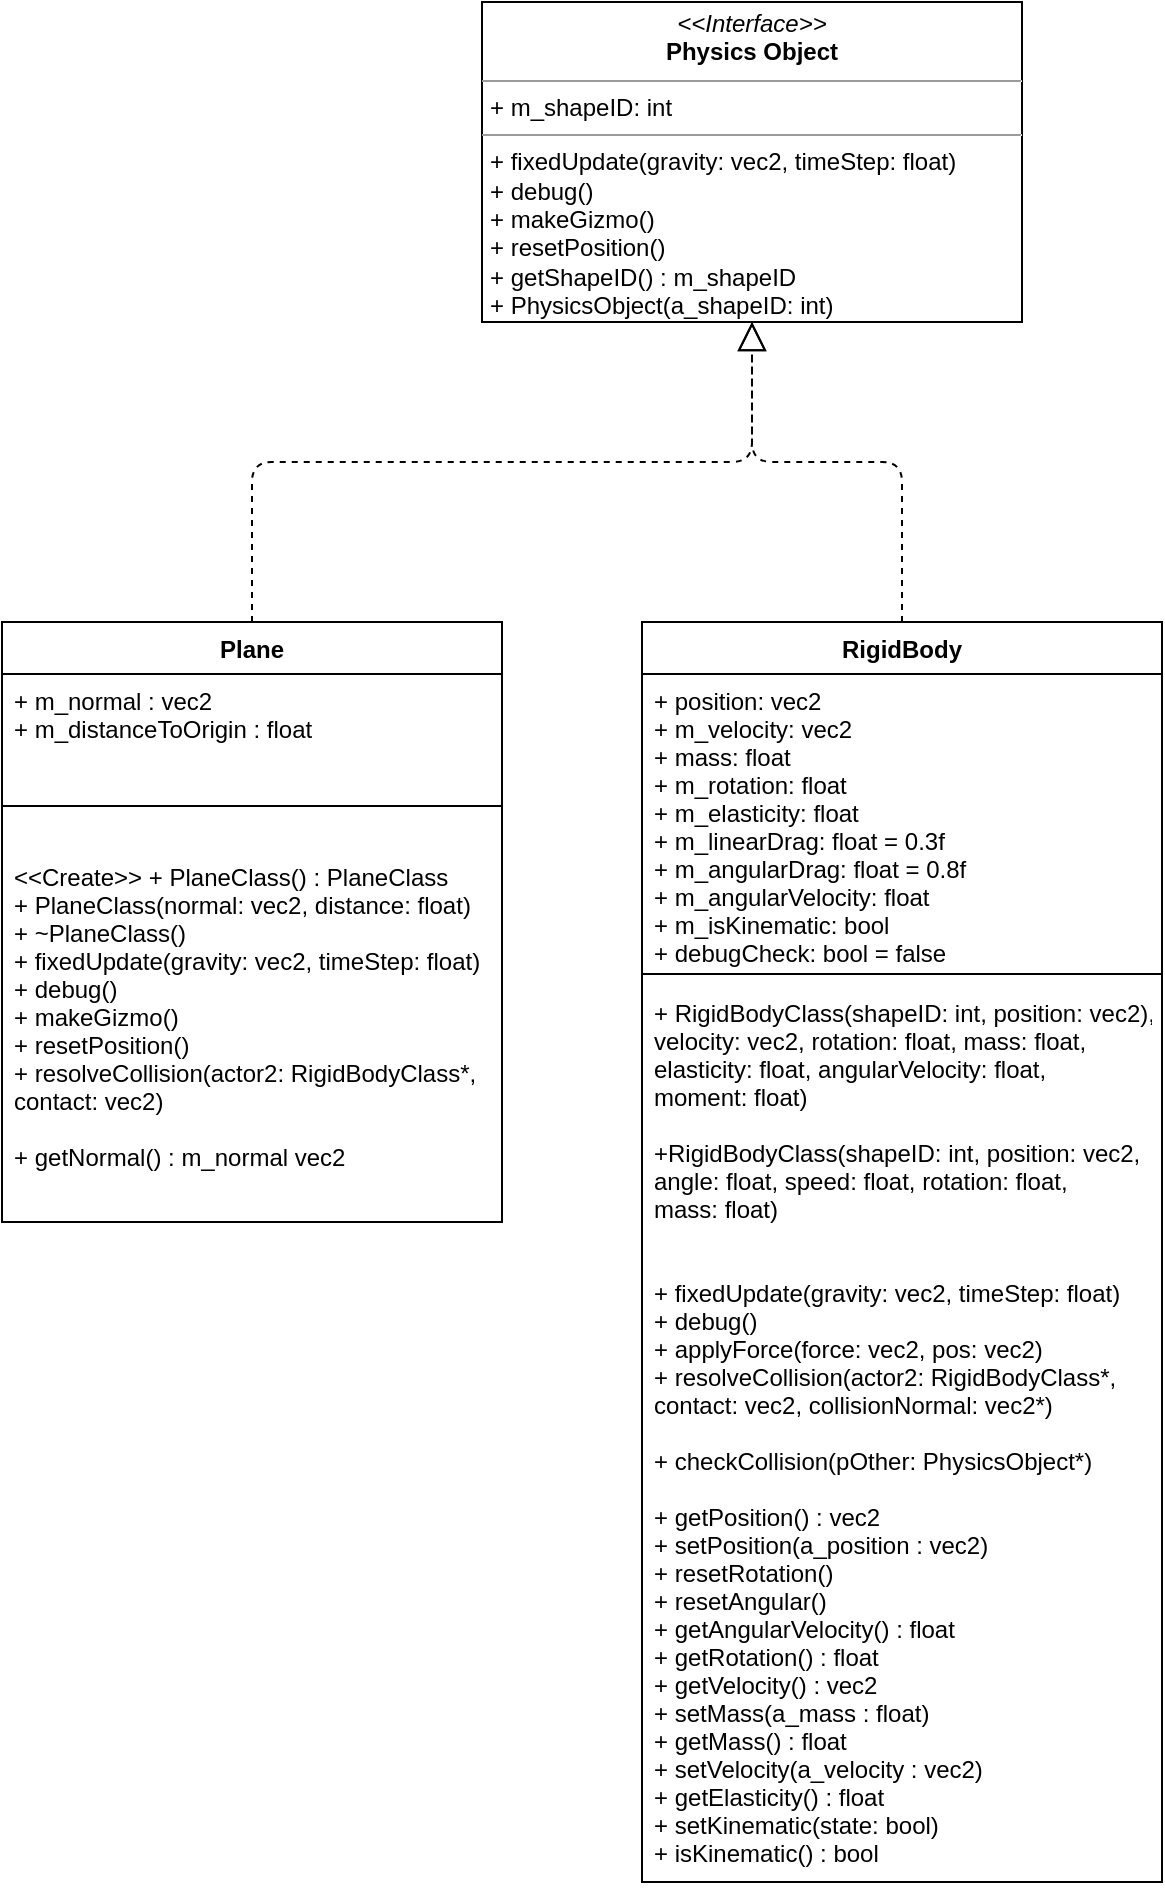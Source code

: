 <mxfile version="12.8.1" type="device"><diagram id="C5RBs43oDa-KdzZeNtuy" name="Page-1"><mxGraphModel dx="1182" dy="715" grid="1" gridSize="10" guides="1" tooltips="1" connect="1" arrows="1" fold="1" page="1" pageScale="1" pageWidth="827" pageHeight="1169" math="0" shadow="0"><root><mxCell id="WIyWlLk6GJQsqaUBKTNV-0"/><mxCell id="WIyWlLk6GJQsqaUBKTNV-1" parent="WIyWlLk6GJQsqaUBKTNV-0"/><mxCell id="z4jTuhhkNs22WmP0ODhC-8" value="&lt;p style=&quot;margin: 0px ; margin-top: 4px ; text-align: center&quot;&gt;&lt;i&gt;&amp;lt;&amp;lt;Interface&amp;gt;&amp;gt;&lt;/i&gt;&lt;br&gt;&lt;b&gt;Physics Object&lt;/b&gt;&lt;/p&gt;&lt;hr size=&quot;1&quot;&gt;&lt;p style=&quot;margin: 0px ; margin-left: 4px&quot;&gt;+ m_shapeID: int&lt;br&gt;&lt;/p&gt;&lt;hr size=&quot;1&quot;&gt;&lt;p style=&quot;margin: 0px ; margin-left: 4px&quot;&gt;+ fixedUpdate(gravity: vec2, timeStep: float)&lt;br&gt;+ debug()&lt;br&gt;+ makeGizmo()&lt;/p&gt;&lt;p style=&quot;margin: 0px ; margin-left: 4px&quot;&gt;+ resetPosition()&lt;/p&gt;&lt;p style=&quot;margin: 0px ; margin-left: 4px&quot;&gt;+ getShapeID() : m_shapeID&lt;/p&gt;&lt;p style=&quot;margin: 0px ; margin-left: 4px&quot;&gt;+ PhysicsObject(a_shapeID: int)&lt;/p&gt;" style="verticalAlign=top;align=left;overflow=fill;fontSize=12;fontFamily=Helvetica;html=1;" vertex="1" parent="WIyWlLk6GJQsqaUBKTNV-1"><mxGeometry x="270" y="410" width="270" height="160" as="geometry"/></mxCell><mxCell id="z4jTuhhkNs22WmP0ODhC-9" value="Plane" style="swimlane;fontStyle=1;align=center;verticalAlign=top;childLayout=stackLayout;horizontal=1;startSize=26;horizontalStack=0;resizeParent=1;resizeParentMax=0;resizeLast=0;collapsible=1;marginBottom=0;" vertex="1" parent="WIyWlLk6GJQsqaUBKTNV-1"><mxGeometry x="30" y="720" width="250" height="300" as="geometry"/></mxCell><mxCell id="z4jTuhhkNs22WmP0ODhC-12" value="+ m_normal : vec2&#10;+ m_distanceToOrigin : float" style="text;strokeColor=none;fillColor=none;align=left;verticalAlign=top;spacingLeft=4;spacingRight=4;overflow=hidden;rotatable=0;points=[[0,0.5],[1,0.5]];portConstraint=eastwest;" vertex="1" parent="z4jTuhhkNs22WmP0ODhC-9"><mxGeometry y="26" width="250" height="44" as="geometry"/></mxCell><mxCell id="z4jTuhhkNs22WmP0ODhC-11" value="" style="line;strokeWidth=1;fillColor=none;align=left;verticalAlign=middle;spacingTop=-1;spacingLeft=3;spacingRight=3;rotatable=0;labelPosition=right;points=[];portConstraint=eastwest;" vertex="1" parent="z4jTuhhkNs22WmP0ODhC-9"><mxGeometry y="70" width="250" height="44" as="geometry"/></mxCell><mxCell id="z4jTuhhkNs22WmP0ODhC-27" value="&lt;&lt;Create&gt;&gt; + PlaneClass() : PlaneClass&#10;+ PlaneClass(normal: vec2, distance: float)&#10;+ ~PlaneClass()&#10;+ fixedUpdate(gravity: vec2, timeStep: float)&#10;+ debug()&#10;+ makeGizmo()&#10;+ resetPosition()&#10;+ resolveCollision(actor2: RigidBodyClass*,&#10;contact: vec2)&#10;&#10;+ getNormal() : m_normal vec2&#10;" style="text;strokeColor=none;fillColor=none;align=left;verticalAlign=top;spacingLeft=4;spacingRight=4;overflow=hidden;rotatable=0;points=[[0,0.5],[1,0.5]];portConstraint=eastwest;" vertex="1" parent="z4jTuhhkNs22WmP0ODhC-9"><mxGeometry y="114" width="250" height="186" as="geometry"/></mxCell><mxCell id="z4jTuhhkNs22WmP0ODhC-15" value="" style="endArrow=block;dashed=1;endFill=0;endSize=12;html=1;entryX=0.5;entryY=1;entryDx=0;entryDy=0;exitX=0.5;exitY=0;exitDx=0;exitDy=0;" edge="1" parent="WIyWlLk6GJQsqaUBKTNV-1" source="z4jTuhhkNs22WmP0ODhC-9" target="z4jTuhhkNs22WmP0ODhC-8"><mxGeometry width="160" relative="1" as="geometry"><mxPoint x="330" y="740" as="sourcePoint"/><mxPoint x="490" y="740" as="targetPoint"/><Array as="points"><mxPoint x="155" y="640"/><mxPoint x="405" y="640"/></Array></mxGeometry></mxCell><mxCell id="z4jTuhhkNs22WmP0ODhC-16" value="" style="endArrow=block;dashed=1;endFill=0;endSize=12;html=1;entryX=0.5;entryY=1;entryDx=0;entryDy=0;strokeColor=#000000;exitX=0.5;exitY=0;exitDx=0;exitDy=0;" edge="1" parent="WIyWlLk6GJQsqaUBKTNV-1" source="z4jTuhhkNs22WmP0ODhC-17" target="z4jTuhhkNs22WmP0ODhC-8"><mxGeometry width="160" relative="1" as="geometry"><mxPoint x="560" y="720" as="sourcePoint"/><mxPoint x="415" y="580" as="targetPoint"/><Array as="points"><mxPoint x="480" y="640"/><mxPoint x="405" y="640"/></Array></mxGeometry></mxCell><mxCell id="z4jTuhhkNs22WmP0ODhC-17" value="RigidBody" style="swimlane;fontStyle=1;align=center;verticalAlign=top;childLayout=stackLayout;horizontal=1;startSize=26;horizontalStack=0;resizeParent=1;resizeParentMax=0;resizeLast=0;collapsible=1;marginBottom=0;" vertex="1" parent="WIyWlLk6GJQsqaUBKTNV-1"><mxGeometry x="350" y="720" width="260" height="630" as="geometry"/></mxCell><mxCell id="z4jTuhhkNs22WmP0ODhC-10" value="+ position: vec2&#10;+ m_velocity: vec2&#10;+ mass: float&#10;+ m_rotation: float&#10;+ m_elasticity: float&#10;+ m_linearDrag: float = 0.3f&#10;+ m_angularDrag: float = 0.8f&#10;+ m_angularVelocity: float&#10;+ m_isKinematic: bool&#10;+ debugCheck: bool = false" style="text;strokeColor=none;fillColor=none;align=left;verticalAlign=top;spacingLeft=4;spacingRight=4;overflow=hidden;rotatable=0;points=[[0,0.5],[1,0.5]];portConstraint=eastwest;" vertex="1" parent="z4jTuhhkNs22WmP0ODhC-17"><mxGeometry y="26" width="260" height="144" as="geometry"/></mxCell><mxCell id="z4jTuhhkNs22WmP0ODhC-19" value="" style="line;strokeWidth=1;fillColor=none;align=left;verticalAlign=middle;spacingTop=-1;spacingLeft=3;spacingRight=3;rotatable=0;labelPosition=right;points=[];portConstraint=eastwest;" vertex="1" parent="z4jTuhhkNs22WmP0ODhC-17"><mxGeometry y="170" width="260" height="12" as="geometry"/></mxCell><mxCell id="z4jTuhhkNs22WmP0ODhC-20" value="+ RigidBodyClass(shapeID: int, position: vec2),&#10;velocity: vec2, rotation: float, mass: float,&#10;elasticity: float, angularVelocity: float,&#10;moment: float)&#10;&#10;+RigidBodyClass(shapeID: int, position: vec2,&#10;angle: float, speed: float, rotation: float,&#10;mass: float)&#10;&#10;&#10;+ fixedUpdate(gravity: vec2, timeStep: float)&#10;+ debug()&#10;+ applyForce(force: vec2, pos: vec2)&#10;+ resolveCollision(actor2: RigidBodyClass*, &#10;contact: vec2, collisionNormal: vec2*)&#10;&#10;+ checkCollision(pOther: PhysicsObject*)&#10;&#10;+ getPosition() : vec2&#10;+ setPosition(a_position : vec2)&#10;+ resetRotation()&#10;+ resetAngular()&#10;+ getAngularVelocity() : float&#10;+ getRotation() : float&#10;+ getVelocity() : vec2&#10;+ setMass(a_mass : float)&#10;+ getMass() : float&#10;+ setVelocity(a_velocity : vec2)&#10;+ getElasticity() : float&#10;+ setKinematic(state: bool)&#10;+ isKinematic() : bool&#10;" style="text;strokeColor=none;fillColor=none;align=left;verticalAlign=top;spacingLeft=4;spacingRight=4;overflow=hidden;rotatable=0;points=[[0,0.5],[1,0.5]];portConstraint=eastwest;" vertex="1" parent="z4jTuhhkNs22WmP0ODhC-17"><mxGeometry y="182" width="260" height="448" as="geometry"/></mxCell></root></mxGraphModel></diagram></mxfile>
